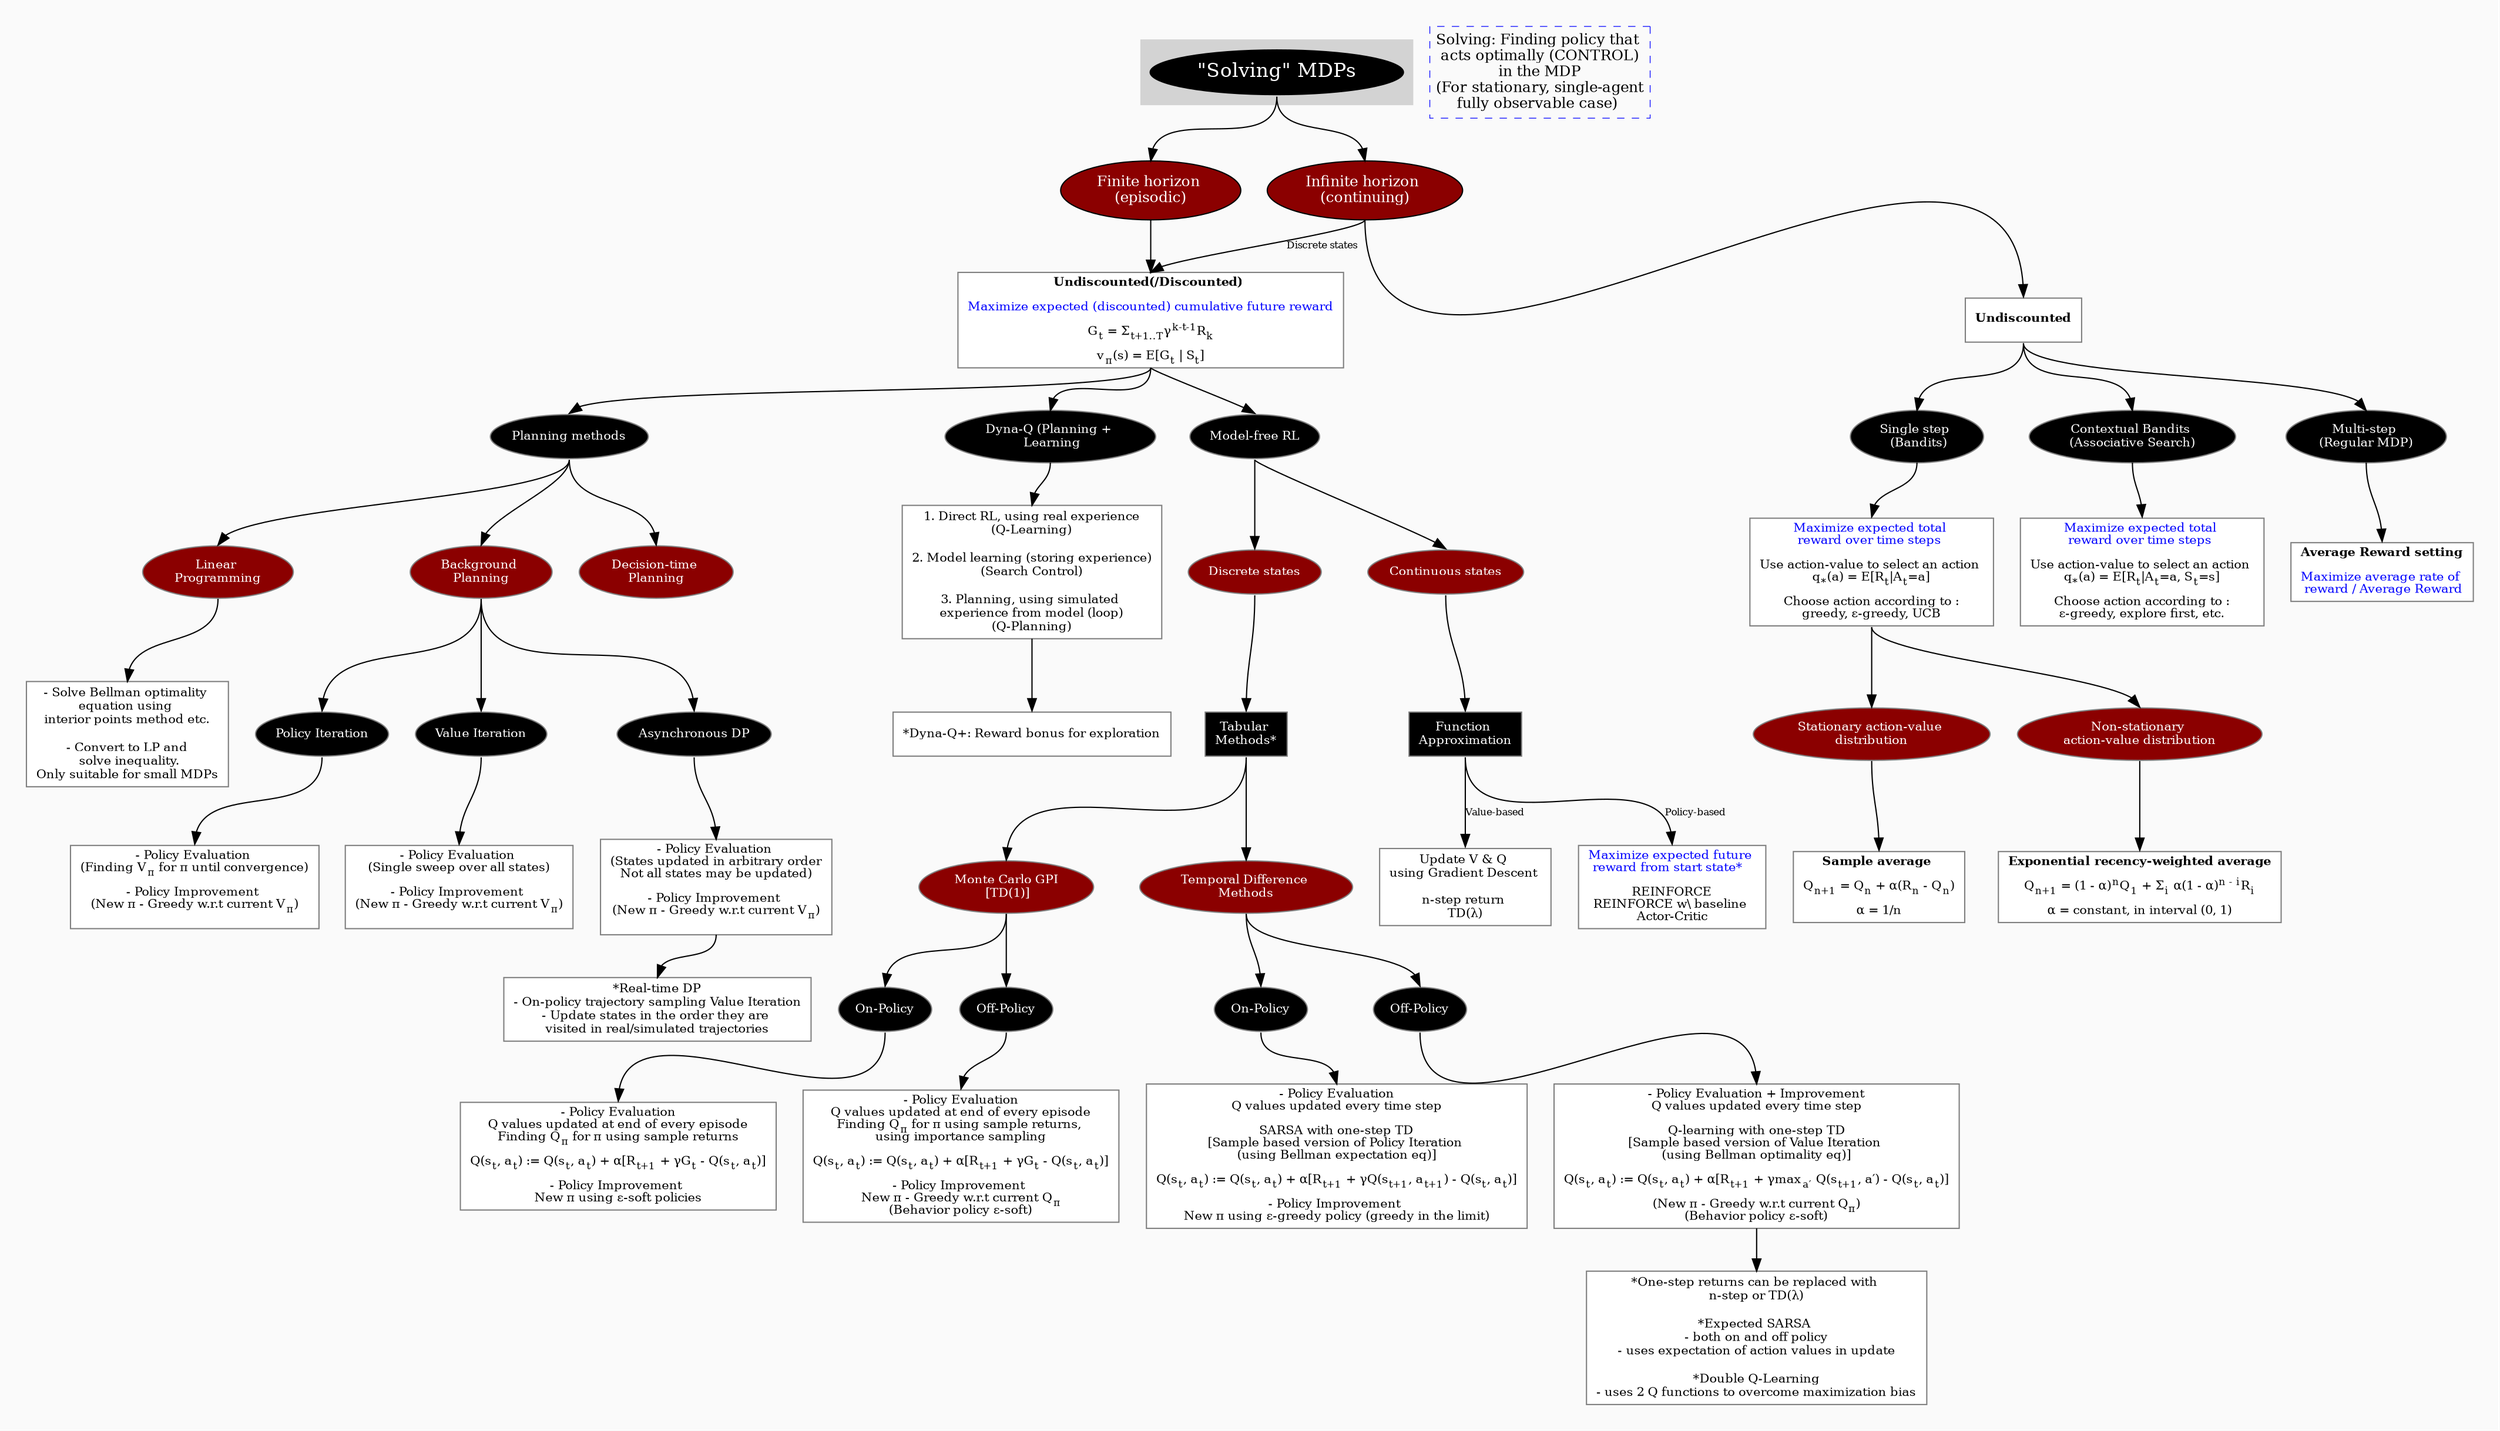 digraph G {
splines=true
bgcolor=grey98
pad=0.3
style=filled
edge[minlen=2]
edge[headport=n, tailport=s, label=""]
node[style=filled, fontcolor=white]
ranksep=0.1
nodesep=0.3


// LEVEL 1
subgraph cluster_0 {
style=filled
color=lightgrey
fontsize=12
node[fillcolor=black, fontcolor=white, fontsize=16]
a1[label="\"Solving\" MDPs"]
//label = "Solving \: finding policy that acts optimally\n in the MDP";
//labelloc = "b";
}


// LEVEL 2
node[fillcolor=red4, fontsize=12]
b1[label="Finite horizon \n(episodic)"]
node[fillcolor=red4, fontsize=12]
b2[label="Infinite horizon \n(continuing)"]
a1-> b1
a1-> b2


// LEVEL 3
node[fontcolor=black, fontsize=10]
node[shape=box, fillcolor=white, color=grey50]
c1[label=<<b>Undiscounted(/Discounted)</b> <br/><br/>
<font color="blue">Maximize expected (discounted) cumulative future reward</font>
<br/><br/>
G<sub>t</sub> = &Sigma;<sub>t+1..T</sub>&gamma;<sup>k-t-1</sup>R<sub>k</sub>
<br/><br/>
v<sub>&pi;</sub>(s) = E[G<sub>t</sub> | S<sub>t</sub>]
>]
node[shape=box, fillcolor=white, color=grey50]
c3[label=<<b>Undiscounted</b>>]
edge[headport=n, tailport=s, label="", style=filled]
b1-> c1
edge[label="Discrete states", fontsize=8]
b2-> c1
edge[label="", fontsize=8]
b2-> c3


// LEVEL 4
node[fillcolor=black, fontsize=10, shape=ellipse, fontcolor=white]
k1[label="Planning methods"]
node[fillcolor=black, fontsize=10, shape=ellipse, fontcolor=white]
k3[label="Dyna-Q (Planning + \n Learning"]
node[fillcolor=black, fontsize=10, shape=ellipse, fontcolor=white]
k2[label="Model-free RL"]
c1-> k1
c1-> k2
c1-> k3


//LEVEL 5
node[fontcolor=black, fontsize=10]
node[shape=box, fillcolor=white, color=grey50]
kk3[label=<
1. Direct RL, using real experience<br/>
(Q-Learning)<br/><br/>
2. Model learning (storing experience)<br/>
(Search Control)<br/><br/>
3. Planning, using simulated <br/>experience from model (loop)<br/>
(Q-Planning)
>]
k3-> kk3

node[fontcolor=black, fontsize=10]
node[shape=box, fillcolor=white, color=grey50]
kkk3[label=<
*Dyna-Q+: Reward bonus for exploration
>]
kk3-> kkk3


// LEVEL 5
node[style="filled", shape=ellipse, fillcolor=red4, fontcolor=white, fontsize=10]
d1[label="Discrete states"]
node[style="filled", shape=ellipse, fillcolor=red4, fontcolor=white, fontsize=10]
d2[label="Continuous states"]
k2-> d1
k2-> d2

node[style="filled", shape=ellipse, fillcolor=red4, fontcolor=white, fontsize=10]
l1[label="Linear \nProgramming"]
k1-> l1
node[style="filled", shape=ellipse, fillcolor=red4, fontcolor=white, fontsize=10]
l2[label="Background \nPlanning"]
k1-> l2
node[style="filled", shape=ellipse, fillcolor=red4, fontcolor=white, fontsize=10]
l3[label="Decision-time \nPlanning"]
k1-> l3


//LEVEL 6
node[fontcolor=black, fontsize=10]
node[shape=box, fillcolor=white, color=grey50]
m3[label=<
- Solve Bellman optimality <br/>
equation using <br/>
interior points method etc.<br/><br/>
- Convert to LP and<br/> solve inequality.
<br/>Only suitable for small MDPs
>]
l1-> m3


node[style="filled", shape=ellipse, fillcolor=black, fontcolor=white, fontsize=10]
m1[label="Policy Iteration"]
node[style="filled", shape=ellipse, fillcolor=black, fontcolor=white, fontsize=10]
m2[label="Value Iteration"]
node[style="filled", shape=ellipse, fillcolor=black, fontcolor=white, fontsize=10]
m4[label="Asynchronous DP"]
l2-> m1
l2-> m2
l2-> m4


// LEVEL 7
node[fontcolor=black, fontsize=10]
node[shape=box, fillcolor=white, color=grey50]
n1[label=<
- Policy Evaluation <br/>(Finding V<sub>&pi;</sub> for &pi; until convergence)
<br/><br/>
- Policy Improvement <br/>(New &pi; - Greedy w.r.t current V<sub>&pi;</sub>)
<br/><br/>
>]
m1-> n1

node[fontcolor=black, fontsize=10]
node[shape=box, fillcolor=white, color=grey50]
n2[label=<
- Policy Evaluation <br/>(Single sweep over all states)
<br/><br/>
- Policy Improvement <br/>(New &pi; - Greedy w.r.t current V<sub>&pi;</sub>)
<br/><br/>
>]
m2-> n2

node[fontcolor=black, fontsize=10]
node[shape=box, fillcolor=white, color=grey50]
n3[label=<
- Policy Evaluation <br/>
(States updated in arbitrary order
<br/>
Not all states may be updated)
<br/><br/>
- Policy Improvement <br/>(New &pi; - Greedy w.r.t current V<sub>&pi;</sub>)
<br/><br/>
>]
m4-> n3

node[fontcolor=black, fontsize=10]
node[shape=box, fillcolor=white, color=grey50]
mm4[label=<
*Real-time DP
<br/>
- On-policy trajectory sampling Value Iteration
<br/>
- Update states in the order they are <br/>
visited in real/simulated trajectories
>]
n3-> mm4

// LEVEL 6
node[fillcolor=black, fontcolor=white, fontsize=10]
e1[label="Tabular \nMethods\*"]
d1-> e1

node[fillcolor=black, fontcolor=white, fontsize=10]
e2[label="Function \nApproximation"]
d2-> e2

node[fillcolor=red4, fontcolor=white, fontsize=10, shape=ellipse]
o1[label="Monte Carlo GPI\n [TD(1)]"]
e1-> o1

node[fillcolor=red4, fontcolor=white, fontsize=10, shape=ellipse]
o2[label="Temporal Difference \nMethods"]
e1-> o2

// LEVEL 7
node[fillcolor=black, fontcolor=white, fontsize=10, shape=ellipse]
p1[label="On-Policy"]
o1-> p1

node[fillcolor=black, fontcolor=white, fontsize=10, shape=ellipse]
p2[label="Off-Policy"]
o1-> p2

// LEVEL 7
node[fillcolor=black, fontcolor=white, fontsize=10, shape=ellipse]
p3[label="On-Policy"]
o2-> p3

node[fillcolor=black, fontcolor=white, fontsize=10, shape=ellipse]
p4[label="Off-Policy"]
o2-> p4

// LEVEL 8
node[fillcolor=white, fontcolor=black, shape=box, fontsize=10]
f1[label=<
- Policy Evaluation<br/>
Q values updated at end of every episode<br/>
Finding Q<sub>&pi;</sub> for &pi; using sample returns
<br/><br/>
Q(s<sub>t</sub>, a<sub>t</sub>) := Q(s<sub>t</sub>, a<sub>t</sub>) + &alpha;[R<sub>t+1</sub> + &gamma;G<sub>t</sub> - Q(s<sub>t</sub>, a<sub>t</sub>)]
<br/><br/>
- Policy Improvement <br/>
New &pi; using &epsilon;-soft policies
>]
p1-> f1

node[fillcolor=white, fontcolor=black, shape=box, fontsize=10]
f2[label=<
- Policy Evaluation<br/>
Q values updated at end of every episode<br/>
Finding Q<sub>&pi;</sub> for &pi; using sample returns, <br/>using importance sampling
<br/><br/>
Q(s<sub>t</sub>, a<sub>t</sub>) := Q(s<sub>t</sub>, a<sub>t</sub>) + &alpha;[R<sub>t+1</sub> + &gamma;G<sub>t</sub> - Q(s<sub>t</sub>, a<sub>t</sub>)]
<br/><br/>
- Policy Improvement <br/>
New &pi; - Greedy w.r.t current Q<sub>&pi;</sub>
<br/>
(Behavior policy &epsilon;-soft)
>]
p2-> f2

node[fillcolor=white, fontcolor=black, shape=box, fontsize=10]
f3[label=<
- Policy Evaluation<br/>
Q values updated every time step<br/><br/>
SARSA with one-step TD
<br/>
[Sample based version of Policy Iteration <br/>(using Bellman expectation eq)]
<br/><br/>
Q(s<sub>t</sub>, a<sub>t</sub>) := Q(s<sub>t</sub>, a<sub>t</sub>) + &alpha;[R<sub>t+1</sub> + &gamma;Q(s<sub>t+1</sub>, a<sub>t+1</sub>) - Q(s<sub>t</sub>, a<sub>t</sub>)]
<br/><br/>
- Policy Improvement <br/>
New &pi; using &epsilon;-greedy policy (greedy in the limit)
>]
p3-> f3

node[fillcolor=white, fontcolor=black, shape=box, fontsize=10]
f4[label=<
- Policy Evaluation + Improvement<br/>
Q values updated every time step<br/><br/>
Q-learning with one-step TD
<br/>
[Sample based version of Value Iteration <br/>(using Bellman optimality eq)]
<br/><br/>
Q(s<sub>t</sub>, a<sub>t</sub>) := Q(s<sub>t</sub>, a<sub>t</sub>) + &alpha;[R<sub>t+1</sub> + &gamma;max<sub>a′</sub> Q(s<sub>t+1</sub>, a′) - Q(s<sub>t</sub>, a<sub>t</sub>)]
<br/><br/>
(New &pi; - Greedy w.r.t current Q<sub>&pi;</sub>)
<br/>
(Behavior policy &epsilon;-soft)
>]
p4-> f4

node[fillcolor=white, fontcolor=black, shape=box, fontsize=10]
ff4[label=<
*One-step returns can be replaced with <br/>
n-step or TD(&lambda;)
<br/><br/>
*Expected SARSA <br/>
- both on and off policy<br/>
- uses expectation of action values in update
<br/><br/>
*Double Q-Learning<br/>
- uses 2 Q functions to overcome maximization bias
>]
f4-> ff4

node[fillcolor=white, fontcolor=black, shape=box, fontsize=10]
f5[label="Update V & Q \nusing Gradient Descent \n \nn\-step return \nTD\(&lambda;\)"]
edge[label="Value-based", fontsize=8]
e2-> f5

node[fillcolor=white, fontcolor=black, shape=box, fontsize=10]
f6[label=<
<font color="blue">Maximize expected future <br/>
reward from start state* </font> <br/><br/> REINFORCE <br/>REINFORCE w\ baseline <br/>Actor-Critic
>]
edge[label="Policy-based", fontsize=8]
e2-> f6


// LEVEL 4
node[fillcolor=black, shape=ellipse, fontcolor=white, fontsize=10]
g1[label="Single step \n \(Bandits\)"]
edge[label="", minlen=2]
c3-> g1

node[fillcolor=black, shape=ellipse, fontcolor=white, fontsize=10]
g2[label="Contextual Bandits \n(Associative Search)"]
edge[label="", minlen=2]
c3-> g2

node[fillcolor=black, shape=ellipse, fontcolor=white, fontsize=10]
g3[label="Multi\-step \n\(Regular MDP\)"]
edge[label="", minlen=2]
c3-> g3


// LEVEL 5
node[fillcolor=white, fontcolor=black, shape=box, fontsize=10]
h1[label=<<font color="blue">Maximize expected total <BR/>
reward over time steps </font><BR/><BR/>
Use action-value to select an action <BR/>
q<sub>*</sub>(a) = E[R<sub>t</sub>|A<sub>t</sub>=a]
<br/><br/>
Choose action according to :<br/>
greedy, &epsilon;-greedy, UCB
>]
edge[headport=n, tailport=s, label="", fontsize=8]
g1-> h1

node[fillcolor=white, fontcolor=black, shape=box, fontsize=10]
h2[label=<<font color="blue">Maximize expected total <BR/>
reward over time steps </font><BR/><BR/>
Use action-value to select an action <BR/>
q<sub>*</sub>(a) = E[R<sub>t</sub>|A<sub>t</sub>=a, S<sub>t</sub>=s]
<br/><br/>
Choose action according to :<br/>
&epsilon;-greedy, explore first, etc.
>]
edge[headport=n, tailport=s, label="", fontsize=8]
g2-> h2

node[fillcolor=white, fontcolor=black, shape=box, fontsize=10]
h3[label=<
<b>Average Reward setting</b>
<br/><br/>
<font color="blue">Maximize average rate of <br/> reward / Average Reward</font>
>]
edge[label="", fontsize=8]
g3-> h3


// LEVEL 6
node[style="filled", shape=ellipse, fillcolor=red4, fontcolor=white, fontsize=10]
i1[label="Stationary action-value \ndistribution"]
node[style="filled", shape=ellipse, fillcolor=red4, fontcolor=white, fontsize=10]
i2[label="Non-stationary \naction-value distribution"]
h1-> i1
h1-> i2

// LEVEL 7
node[fillcolor=white, fontcolor=black, shape=box, fontsize=10]
j1[label=<
<B>Sample average</B> <BR/><BR/>
Q<sub>n+1</sub> = Q<sub>n</sub> + &alpha;(R<sub>n</sub> - Q<sub>n</sub>)
<BR/><BR/>
&alpha; = 1/n
>]
edge[label="", fontsize=8]
i1-> j1

node[fillcolor=white, fontcolor=black, shape=box, fontsize=10]
j2[label=<
<B>Exponential recency-weighted average</B><BR/><BR/>
Q<sub>n+1</sub> = (1 - &alpha;)<sup>n</sup>Q<sub>1</sub> + &Sigma;<sub>i</sub> &alpha;(1 - &alpha;)<sup>n - i</sup>R<sub>i</sub>
<BR/><BR/>
&alpha; = constant, in interval (0, 1)
>]
edge[label="", fontsize=8]
i2-> j2


// REMARQUES EN BLEU
node[color=blue, shape=box, margin=0.07, fontcolor=black, fontsize=12, style="dashed", penwidth=0.6]
//edge[color=blue, arrowhead="none", xlabel="", style="dashed", penwidth=0.6]
 r1[label="Solving: Finding policy that \n acts optimally (CONTROL) \nin the MDP\n(For stationary, single-agent\nfully observable case) "]
// {rank=same;->r1}
// {rank=same;r1->[dir=back]}

}